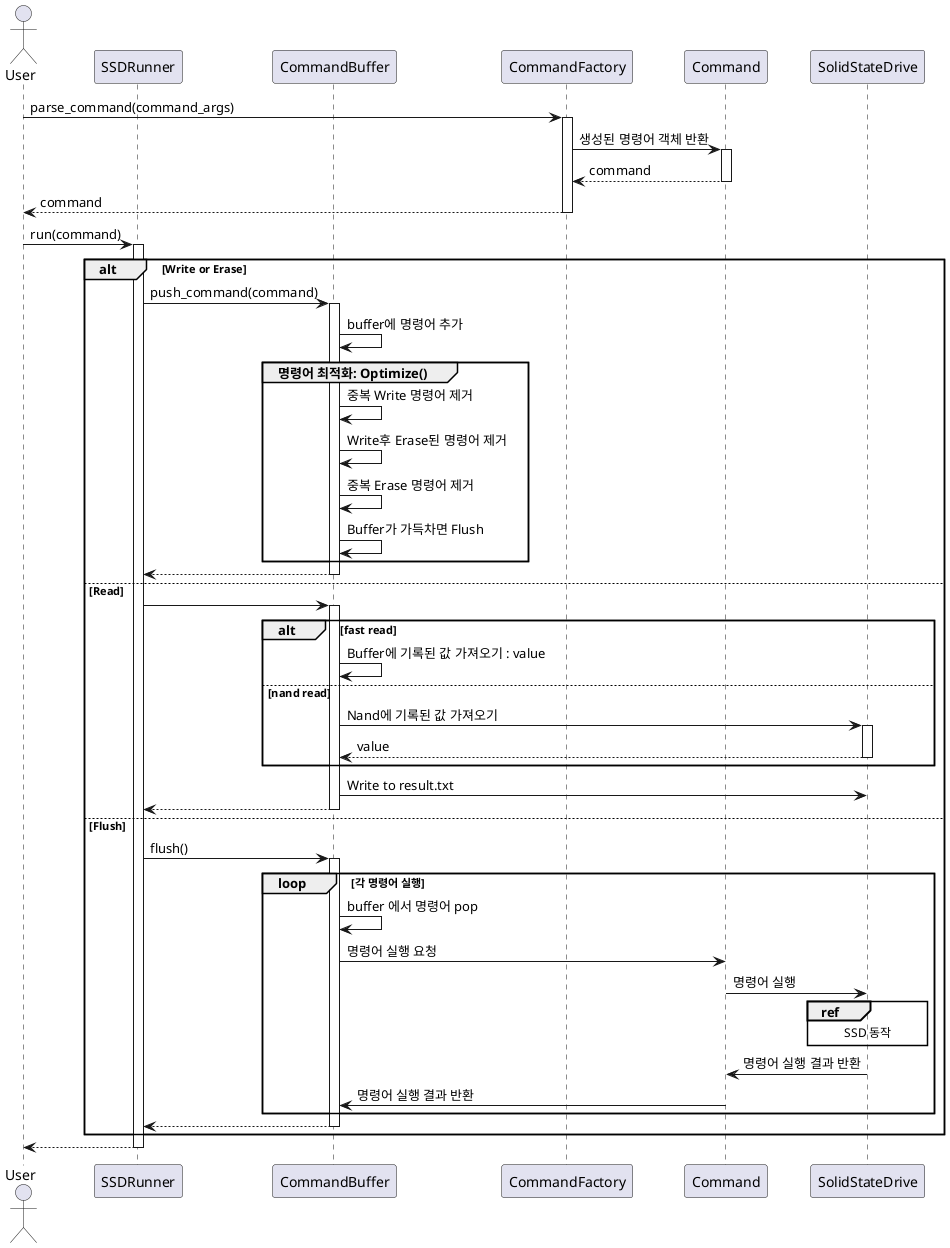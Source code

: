 @startuml
actor User

participant SSDRunner
participant CommandBuffer
participant CommandFactory
participant Command
participant SolidStateDrive

User -> CommandFactory: parse_command(command_args)
Activate CommandFactory
CommandFactory -> Command: 생성된 명령어 객체 반환
Activate Command
Command --> CommandFactory : command
Deactivate Command
CommandFactory --> User : command
Deactivate CommandFactory

User -> SSDRunner : run(command)
Activate SSDRunner

alt Write or Erase
    SSDRunner -> CommandBuffer: push_command(command)
    Activate CommandBuffer
    CommandBuffer -> CommandBuffer: buffer에 명령어 추가
    group 명령어 최적화: Optimize()
        CommandBuffer -> CommandBuffer: 중복 Write 명령어 제거
        CommandBuffer -> CommandBuffer: Write후 Erase된 명령어 제거
        CommandBuffer -> CommandBuffer: 중복 Erase 명령어 제거
        CommandBuffer -> CommandBuffer: Buffer가 가득차면 Flush
    end
    CommandBuffer --> SSDRunner
    Deactivate CommandBuffer
else Read
    SSDRunner -> CommandBuffer
    Activate CommandBuffer
    alt fast read
        CommandBuffer -> CommandBuffer: Buffer에 기록된 값 가져오기 : value
    else nand read
        CommandBuffer -> SolidStateDrive: Nand에 기록된 값 가져오기
        Activate SolidStateDrive
        SolidStateDrive --> CommandBuffer : value
        Deactivate SolidStateDrive
    end
    CommandBuffer -> SolidStateDrive : Write to result.txt
    CommandBuffer --> SSDRunner
    Deactivate CommandBuffer
else Flush
    SSDRunner-> CommandBuffer: flush()
    Activate CommandBuffer
    loop 각 명령어 실행
        CommandBuffer -> CommandBuffer: buffer 에서 명령어 pop
        CommandBuffer -> Command: 명령어 실행 요청
        Command -> SolidStateDrive: 명령어 실행
        ref over SolidStateDrive: SSD 동작
        SolidStateDrive -> Command: 명령어 실행 결과 반환
        Command -> CommandBuffer: 명령어 실행 결과 반환
    end
    CommandBuffer --> SSDRunner
    Deactivate CommandBuffer
end


SSDRunner --> User
Deactivate SSDRunner
@enduml

